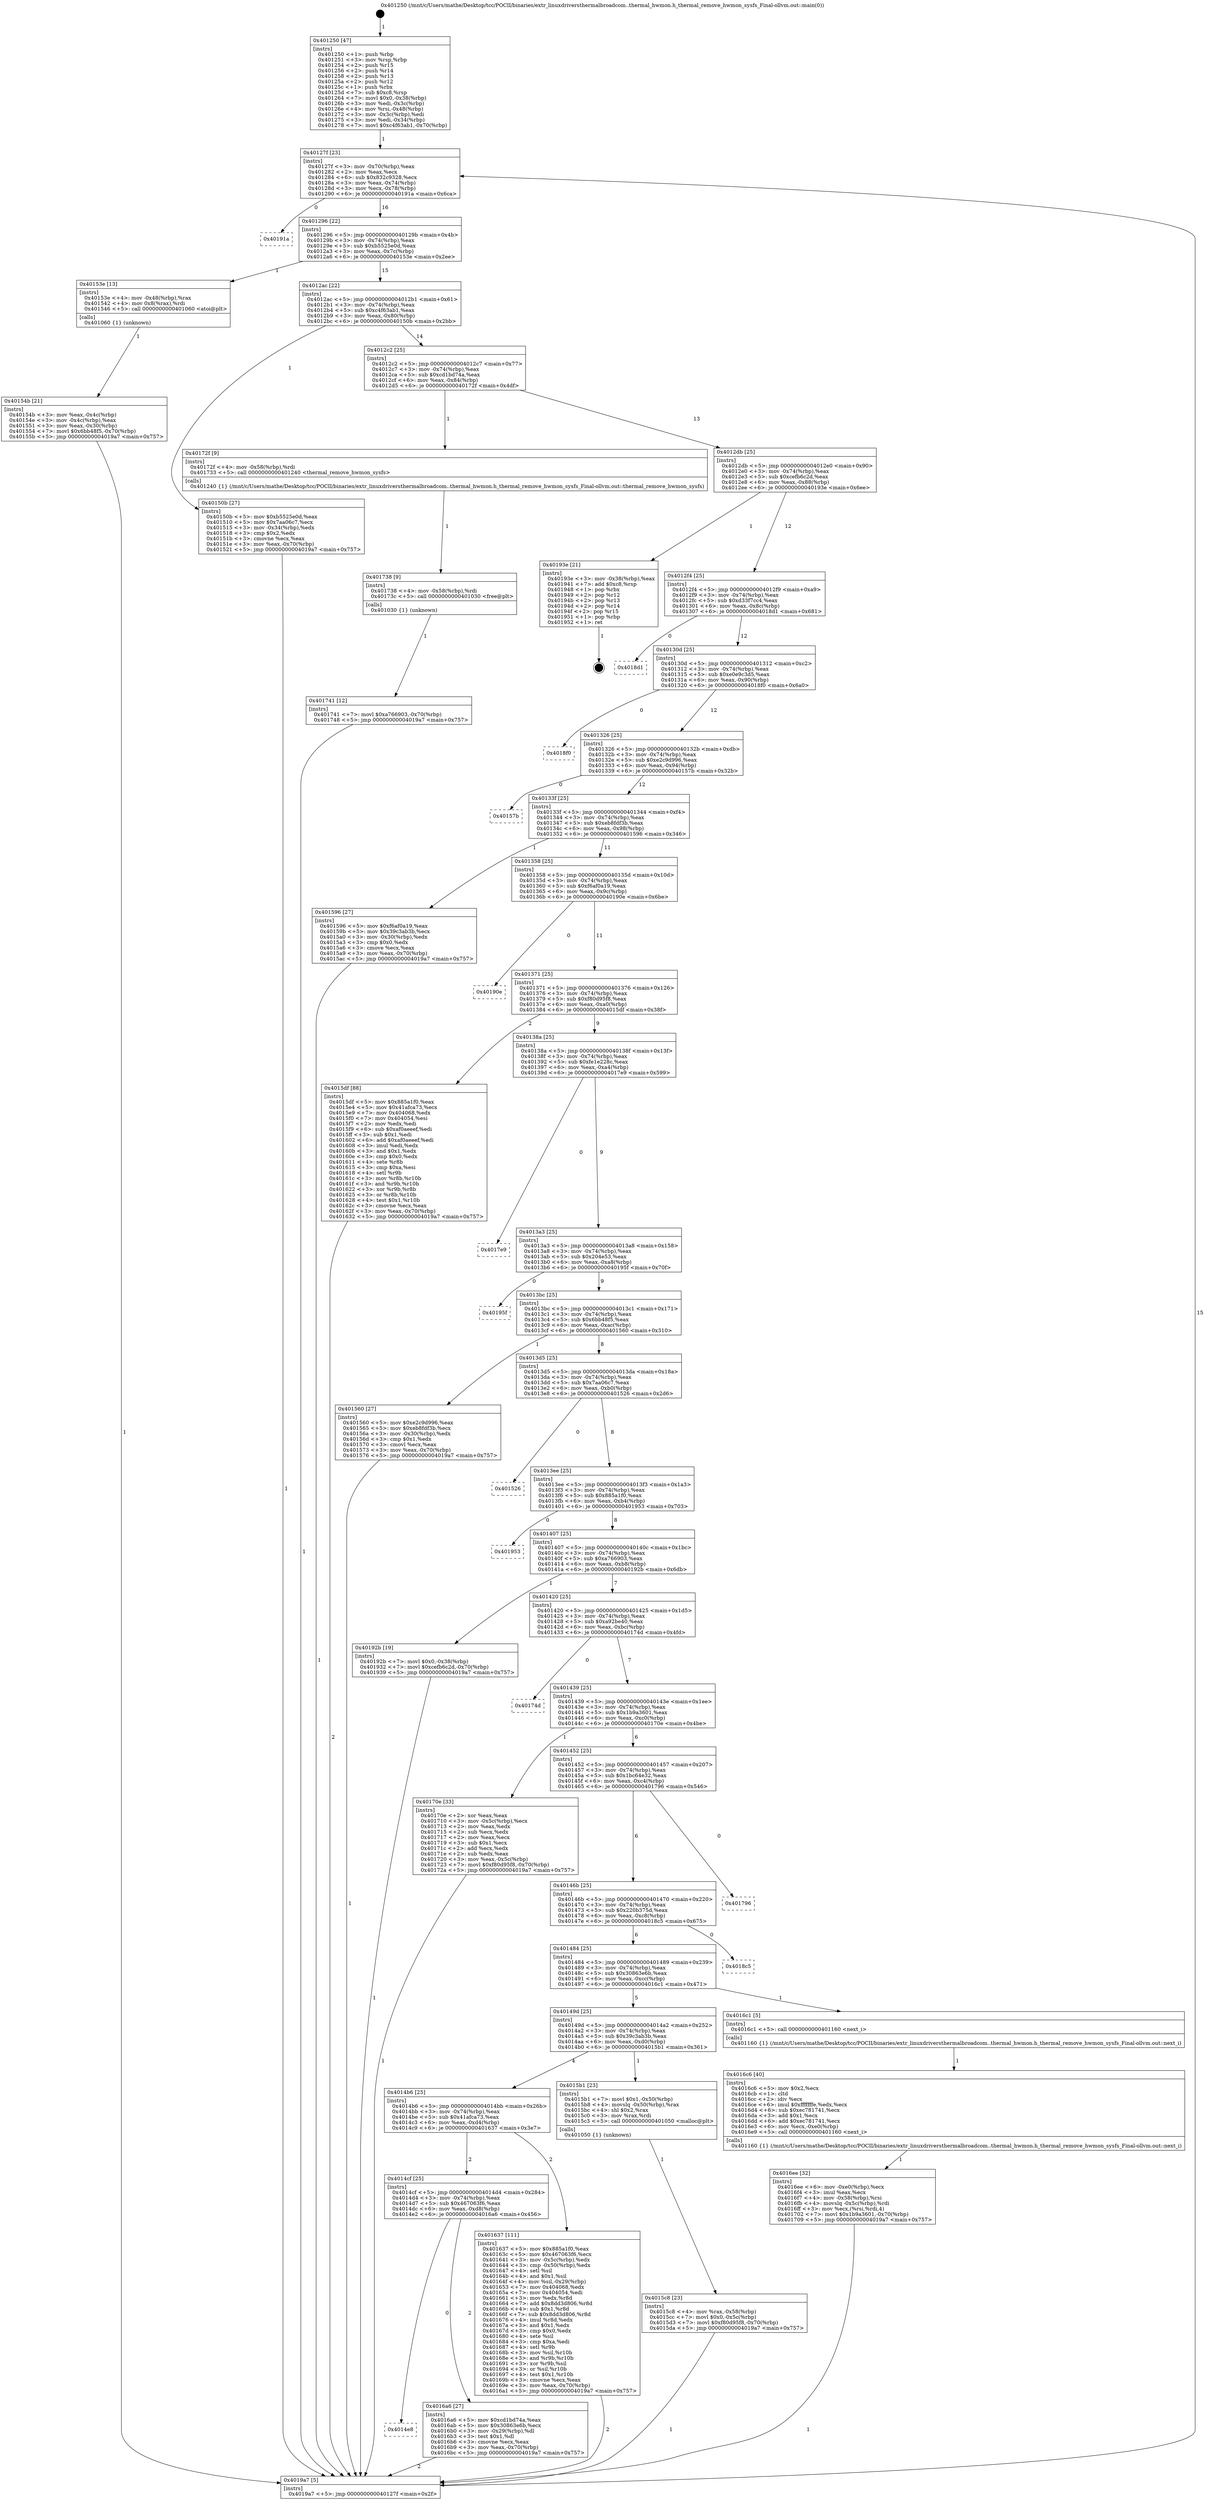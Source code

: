 digraph "0x401250" {
  label = "0x401250 (/mnt/c/Users/mathe/Desktop/tcc/POCII/binaries/extr_linuxdriversthermalbroadcom..thermal_hwmon.h_thermal_remove_hwmon_sysfs_Final-ollvm.out::main(0))"
  labelloc = "t"
  node[shape=record]

  Entry [label="",width=0.3,height=0.3,shape=circle,fillcolor=black,style=filled]
  "0x40127f" [label="{
     0x40127f [23]\l
     | [instrs]\l
     &nbsp;&nbsp;0x40127f \<+3\>: mov -0x70(%rbp),%eax\l
     &nbsp;&nbsp;0x401282 \<+2\>: mov %eax,%ecx\l
     &nbsp;&nbsp;0x401284 \<+6\>: sub $0x832c9328,%ecx\l
     &nbsp;&nbsp;0x40128a \<+3\>: mov %eax,-0x74(%rbp)\l
     &nbsp;&nbsp;0x40128d \<+3\>: mov %ecx,-0x78(%rbp)\l
     &nbsp;&nbsp;0x401290 \<+6\>: je 000000000040191a \<main+0x6ca\>\l
  }"]
  "0x40191a" [label="{
     0x40191a\l
  }", style=dashed]
  "0x401296" [label="{
     0x401296 [22]\l
     | [instrs]\l
     &nbsp;&nbsp;0x401296 \<+5\>: jmp 000000000040129b \<main+0x4b\>\l
     &nbsp;&nbsp;0x40129b \<+3\>: mov -0x74(%rbp),%eax\l
     &nbsp;&nbsp;0x40129e \<+5\>: sub $0xb5525e0d,%eax\l
     &nbsp;&nbsp;0x4012a3 \<+3\>: mov %eax,-0x7c(%rbp)\l
     &nbsp;&nbsp;0x4012a6 \<+6\>: je 000000000040153e \<main+0x2ee\>\l
  }"]
  Exit [label="",width=0.3,height=0.3,shape=circle,fillcolor=black,style=filled,peripheries=2]
  "0x40153e" [label="{
     0x40153e [13]\l
     | [instrs]\l
     &nbsp;&nbsp;0x40153e \<+4\>: mov -0x48(%rbp),%rax\l
     &nbsp;&nbsp;0x401542 \<+4\>: mov 0x8(%rax),%rdi\l
     &nbsp;&nbsp;0x401546 \<+5\>: call 0000000000401060 \<atoi@plt\>\l
     | [calls]\l
     &nbsp;&nbsp;0x401060 \{1\} (unknown)\l
  }"]
  "0x4012ac" [label="{
     0x4012ac [22]\l
     | [instrs]\l
     &nbsp;&nbsp;0x4012ac \<+5\>: jmp 00000000004012b1 \<main+0x61\>\l
     &nbsp;&nbsp;0x4012b1 \<+3\>: mov -0x74(%rbp),%eax\l
     &nbsp;&nbsp;0x4012b4 \<+5\>: sub $0xc4f63ab1,%eax\l
     &nbsp;&nbsp;0x4012b9 \<+3\>: mov %eax,-0x80(%rbp)\l
     &nbsp;&nbsp;0x4012bc \<+6\>: je 000000000040150b \<main+0x2bb\>\l
  }"]
  "0x401741" [label="{
     0x401741 [12]\l
     | [instrs]\l
     &nbsp;&nbsp;0x401741 \<+7\>: movl $0xa766903,-0x70(%rbp)\l
     &nbsp;&nbsp;0x401748 \<+5\>: jmp 00000000004019a7 \<main+0x757\>\l
  }"]
  "0x40150b" [label="{
     0x40150b [27]\l
     | [instrs]\l
     &nbsp;&nbsp;0x40150b \<+5\>: mov $0xb5525e0d,%eax\l
     &nbsp;&nbsp;0x401510 \<+5\>: mov $0x7aa06c7,%ecx\l
     &nbsp;&nbsp;0x401515 \<+3\>: mov -0x34(%rbp),%edx\l
     &nbsp;&nbsp;0x401518 \<+3\>: cmp $0x2,%edx\l
     &nbsp;&nbsp;0x40151b \<+3\>: cmovne %ecx,%eax\l
     &nbsp;&nbsp;0x40151e \<+3\>: mov %eax,-0x70(%rbp)\l
     &nbsp;&nbsp;0x401521 \<+5\>: jmp 00000000004019a7 \<main+0x757\>\l
  }"]
  "0x4012c2" [label="{
     0x4012c2 [25]\l
     | [instrs]\l
     &nbsp;&nbsp;0x4012c2 \<+5\>: jmp 00000000004012c7 \<main+0x77\>\l
     &nbsp;&nbsp;0x4012c7 \<+3\>: mov -0x74(%rbp),%eax\l
     &nbsp;&nbsp;0x4012ca \<+5\>: sub $0xcd1bd74a,%eax\l
     &nbsp;&nbsp;0x4012cf \<+6\>: mov %eax,-0x84(%rbp)\l
     &nbsp;&nbsp;0x4012d5 \<+6\>: je 000000000040172f \<main+0x4df\>\l
  }"]
  "0x4019a7" [label="{
     0x4019a7 [5]\l
     | [instrs]\l
     &nbsp;&nbsp;0x4019a7 \<+5\>: jmp 000000000040127f \<main+0x2f\>\l
  }"]
  "0x401250" [label="{
     0x401250 [47]\l
     | [instrs]\l
     &nbsp;&nbsp;0x401250 \<+1\>: push %rbp\l
     &nbsp;&nbsp;0x401251 \<+3\>: mov %rsp,%rbp\l
     &nbsp;&nbsp;0x401254 \<+2\>: push %r15\l
     &nbsp;&nbsp;0x401256 \<+2\>: push %r14\l
     &nbsp;&nbsp;0x401258 \<+2\>: push %r13\l
     &nbsp;&nbsp;0x40125a \<+2\>: push %r12\l
     &nbsp;&nbsp;0x40125c \<+1\>: push %rbx\l
     &nbsp;&nbsp;0x40125d \<+7\>: sub $0xc8,%rsp\l
     &nbsp;&nbsp;0x401264 \<+7\>: movl $0x0,-0x38(%rbp)\l
     &nbsp;&nbsp;0x40126b \<+3\>: mov %edi,-0x3c(%rbp)\l
     &nbsp;&nbsp;0x40126e \<+4\>: mov %rsi,-0x48(%rbp)\l
     &nbsp;&nbsp;0x401272 \<+3\>: mov -0x3c(%rbp),%edi\l
     &nbsp;&nbsp;0x401275 \<+3\>: mov %edi,-0x34(%rbp)\l
     &nbsp;&nbsp;0x401278 \<+7\>: movl $0xc4f63ab1,-0x70(%rbp)\l
  }"]
  "0x40154b" [label="{
     0x40154b [21]\l
     | [instrs]\l
     &nbsp;&nbsp;0x40154b \<+3\>: mov %eax,-0x4c(%rbp)\l
     &nbsp;&nbsp;0x40154e \<+3\>: mov -0x4c(%rbp),%eax\l
     &nbsp;&nbsp;0x401551 \<+3\>: mov %eax,-0x30(%rbp)\l
     &nbsp;&nbsp;0x401554 \<+7\>: movl $0x6bb48f5,-0x70(%rbp)\l
     &nbsp;&nbsp;0x40155b \<+5\>: jmp 00000000004019a7 \<main+0x757\>\l
  }"]
  "0x401738" [label="{
     0x401738 [9]\l
     | [instrs]\l
     &nbsp;&nbsp;0x401738 \<+4\>: mov -0x58(%rbp),%rdi\l
     &nbsp;&nbsp;0x40173c \<+5\>: call 0000000000401030 \<free@plt\>\l
     | [calls]\l
     &nbsp;&nbsp;0x401030 \{1\} (unknown)\l
  }"]
  "0x40172f" [label="{
     0x40172f [9]\l
     | [instrs]\l
     &nbsp;&nbsp;0x40172f \<+4\>: mov -0x58(%rbp),%rdi\l
     &nbsp;&nbsp;0x401733 \<+5\>: call 0000000000401240 \<thermal_remove_hwmon_sysfs\>\l
     | [calls]\l
     &nbsp;&nbsp;0x401240 \{1\} (/mnt/c/Users/mathe/Desktop/tcc/POCII/binaries/extr_linuxdriversthermalbroadcom..thermal_hwmon.h_thermal_remove_hwmon_sysfs_Final-ollvm.out::thermal_remove_hwmon_sysfs)\l
  }"]
  "0x4012db" [label="{
     0x4012db [25]\l
     | [instrs]\l
     &nbsp;&nbsp;0x4012db \<+5\>: jmp 00000000004012e0 \<main+0x90\>\l
     &nbsp;&nbsp;0x4012e0 \<+3\>: mov -0x74(%rbp),%eax\l
     &nbsp;&nbsp;0x4012e3 \<+5\>: sub $0xcefb6c2d,%eax\l
     &nbsp;&nbsp;0x4012e8 \<+6\>: mov %eax,-0x88(%rbp)\l
     &nbsp;&nbsp;0x4012ee \<+6\>: je 000000000040193e \<main+0x6ee\>\l
  }"]
  "0x4016ee" [label="{
     0x4016ee [32]\l
     | [instrs]\l
     &nbsp;&nbsp;0x4016ee \<+6\>: mov -0xe0(%rbp),%ecx\l
     &nbsp;&nbsp;0x4016f4 \<+3\>: imul %eax,%ecx\l
     &nbsp;&nbsp;0x4016f7 \<+4\>: mov -0x58(%rbp),%rsi\l
     &nbsp;&nbsp;0x4016fb \<+4\>: movslq -0x5c(%rbp),%rdi\l
     &nbsp;&nbsp;0x4016ff \<+3\>: mov %ecx,(%rsi,%rdi,4)\l
     &nbsp;&nbsp;0x401702 \<+7\>: movl $0x1b9a3601,-0x70(%rbp)\l
     &nbsp;&nbsp;0x401709 \<+5\>: jmp 00000000004019a7 \<main+0x757\>\l
  }"]
  "0x40193e" [label="{
     0x40193e [21]\l
     | [instrs]\l
     &nbsp;&nbsp;0x40193e \<+3\>: mov -0x38(%rbp),%eax\l
     &nbsp;&nbsp;0x401941 \<+7\>: add $0xc8,%rsp\l
     &nbsp;&nbsp;0x401948 \<+1\>: pop %rbx\l
     &nbsp;&nbsp;0x401949 \<+2\>: pop %r12\l
     &nbsp;&nbsp;0x40194b \<+2\>: pop %r13\l
     &nbsp;&nbsp;0x40194d \<+2\>: pop %r14\l
     &nbsp;&nbsp;0x40194f \<+2\>: pop %r15\l
     &nbsp;&nbsp;0x401951 \<+1\>: pop %rbp\l
     &nbsp;&nbsp;0x401952 \<+1\>: ret\l
  }"]
  "0x4012f4" [label="{
     0x4012f4 [25]\l
     | [instrs]\l
     &nbsp;&nbsp;0x4012f4 \<+5\>: jmp 00000000004012f9 \<main+0xa9\>\l
     &nbsp;&nbsp;0x4012f9 \<+3\>: mov -0x74(%rbp),%eax\l
     &nbsp;&nbsp;0x4012fc \<+5\>: sub $0xd33f7cc4,%eax\l
     &nbsp;&nbsp;0x401301 \<+6\>: mov %eax,-0x8c(%rbp)\l
     &nbsp;&nbsp;0x401307 \<+6\>: je 00000000004018d1 \<main+0x681\>\l
  }"]
  "0x4016c6" [label="{
     0x4016c6 [40]\l
     | [instrs]\l
     &nbsp;&nbsp;0x4016c6 \<+5\>: mov $0x2,%ecx\l
     &nbsp;&nbsp;0x4016cb \<+1\>: cltd\l
     &nbsp;&nbsp;0x4016cc \<+2\>: idiv %ecx\l
     &nbsp;&nbsp;0x4016ce \<+6\>: imul $0xfffffffe,%edx,%ecx\l
     &nbsp;&nbsp;0x4016d4 \<+6\>: sub $0xec781741,%ecx\l
     &nbsp;&nbsp;0x4016da \<+3\>: add $0x1,%ecx\l
     &nbsp;&nbsp;0x4016dd \<+6\>: add $0xec781741,%ecx\l
     &nbsp;&nbsp;0x4016e3 \<+6\>: mov %ecx,-0xe0(%rbp)\l
     &nbsp;&nbsp;0x4016e9 \<+5\>: call 0000000000401160 \<next_i\>\l
     | [calls]\l
     &nbsp;&nbsp;0x401160 \{1\} (/mnt/c/Users/mathe/Desktop/tcc/POCII/binaries/extr_linuxdriversthermalbroadcom..thermal_hwmon.h_thermal_remove_hwmon_sysfs_Final-ollvm.out::next_i)\l
  }"]
  "0x4018d1" [label="{
     0x4018d1\l
  }", style=dashed]
  "0x40130d" [label="{
     0x40130d [25]\l
     | [instrs]\l
     &nbsp;&nbsp;0x40130d \<+5\>: jmp 0000000000401312 \<main+0xc2\>\l
     &nbsp;&nbsp;0x401312 \<+3\>: mov -0x74(%rbp),%eax\l
     &nbsp;&nbsp;0x401315 \<+5\>: sub $0xe0e9c3d5,%eax\l
     &nbsp;&nbsp;0x40131a \<+6\>: mov %eax,-0x90(%rbp)\l
     &nbsp;&nbsp;0x401320 \<+6\>: je 00000000004018f0 \<main+0x6a0\>\l
  }"]
  "0x4014e8" [label="{
     0x4014e8\l
  }", style=dashed]
  "0x4018f0" [label="{
     0x4018f0\l
  }", style=dashed]
  "0x401326" [label="{
     0x401326 [25]\l
     | [instrs]\l
     &nbsp;&nbsp;0x401326 \<+5\>: jmp 000000000040132b \<main+0xdb\>\l
     &nbsp;&nbsp;0x40132b \<+3\>: mov -0x74(%rbp),%eax\l
     &nbsp;&nbsp;0x40132e \<+5\>: sub $0xe2c9d996,%eax\l
     &nbsp;&nbsp;0x401333 \<+6\>: mov %eax,-0x94(%rbp)\l
     &nbsp;&nbsp;0x401339 \<+6\>: je 000000000040157b \<main+0x32b\>\l
  }"]
  "0x4016a6" [label="{
     0x4016a6 [27]\l
     | [instrs]\l
     &nbsp;&nbsp;0x4016a6 \<+5\>: mov $0xcd1bd74a,%eax\l
     &nbsp;&nbsp;0x4016ab \<+5\>: mov $0x30863e6b,%ecx\l
     &nbsp;&nbsp;0x4016b0 \<+3\>: mov -0x29(%rbp),%dl\l
     &nbsp;&nbsp;0x4016b3 \<+3\>: test $0x1,%dl\l
     &nbsp;&nbsp;0x4016b6 \<+3\>: cmovne %ecx,%eax\l
     &nbsp;&nbsp;0x4016b9 \<+3\>: mov %eax,-0x70(%rbp)\l
     &nbsp;&nbsp;0x4016bc \<+5\>: jmp 00000000004019a7 \<main+0x757\>\l
  }"]
  "0x40157b" [label="{
     0x40157b\l
  }", style=dashed]
  "0x40133f" [label="{
     0x40133f [25]\l
     | [instrs]\l
     &nbsp;&nbsp;0x40133f \<+5\>: jmp 0000000000401344 \<main+0xf4\>\l
     &nbsp;&nbsp;0x401344 \<+3\>: mov -0x74(%rbp),%eax\l
     &nbsp;&nbsp;0x401347 \<+5\>: sub $0xeb8fdf3b,%eax\l
     &nbsp;&nbsp;0x40134c \<+6\>: mov %eax,-0x98(%rbp)\l
     &nbsp;&nbsp;0x401352 \<+6\>: je 0000000000401596 \<main+0x346\>\l
  }"]
  "0x4014cf" [label="{
     0x4014cf [25]\l
     | [instrs]\l
     &nbsp;&nbsp;0x4014cf \<+5\>: jmp 00000000004014d4 \<main+0x284\>\l
     &nbsp;&nbsp;0x4014d4 \<+3\>: mov -0x74(%rbp),%eax\l
     &nbsp;&nbsp;0x4014d7 \<+5\>: sub $0x467063f6,%eax\l
     &nbsp;&nbsp;0x4014dc \<+6\>: mov %eax,-0xd8(%rbp)\l
     &nbsp;&nbsp;0x4014e2 \<+6\>: je 00000000004016a6 \<main+0x456\>\l
  }"]
  "0x401596" [label="{
     0x401596 [27]\l
     | [instrs]\l
     &nbsp;&nbsp;0x401596 \<+5\>: mov $0xf6af0a19,%eax\l
     &nbsp;&nbsp;0x40159b \<+5\>: mov $0x39c3ab3b,%ecx\l
     &nbsp;&nbsp;0x4015a0 \<+3\>: mov -0x30(%rbp),%edx\l
     &nbsp;&nbsp;0x4015a3 \<+3\>: cmp $0x0,%edx\l
     &nbsp;&nbsp;0x4015a6 \<+3\>: cmove %ecx,%eax\l
     &nbsp;&nbsp;0x4015a9 \<+3\>: mov %eax,-0x70(%rbp)\l
     &nbsp;&nbsp;0x4015ac \<+5\>: jmp 00000000004019a7 \<main+0x757\>\l
  }"]
  "0x401358" [label="{
     0x401358 [25]\l
     | [instrs]\l
     &nbsp;&nbsp;0x401358 \<+5\>: jmp 000000000040135d \<main+0x10d\>\l
     &nbsp;&nbsp;0x40135d \<+3\>: mov -0x74(%rbp),%eax\l
     &nbsp;&nbsp;0x401360 \<+5\>: sub $0xf6af0a19,%eax\l
     &nbsp;&nbsp;0x401365 \<+6\>: mov %eax,-0x9c(%rbp)\l
     &nbsp;&nbsp;0x40136b \<+6\>: je 000000000040190e \<main+0x6be\>\l
  }"]
  "0x401637" [label="{
     0x401637 [111]\l
     | [instrs]\l
     &nbsp;&nbsp;0x401637 \<+5\>: mov $0x885a1f0,%eax\l
     &nbsp;&nbsp;0x40163c \<+5\>: mov $0x467063f6,%ecx\l
     &nbsp;&nbsp;0x401641 \<+3\>: mov -0x5c(%rbp),%edx\l
     &nbsp;&nbsp;0x401644 \<+3\>: cmp -0x50(%rbp),%edx\l
     &nbsp;&nbsp;0x401647 \<+4\>: setl %sil\l
     &nbsp;&nbsp;0x40164b \<+4\>: and $0x1,%sil\l
     &nbsp;&nbsp;0x40164f \<+4\>: mov %sil,-0x29(%rbp)\l
     &nbsp;&nbsp;0x401653 \<+7\>: mov 0x404068,%edx\l
     &nbsp;&nbsp;0x40165a \<+7\>: mov 0x404054,%edi\l
     &nbsp;&nbsp;0x401661 \<+3\>: mov %edx,%r8d\l
     &nbsp;&nbsp;0x401664 \<+7\>: add $0x8dd3d806,%r8d\l
     &nbsp;&nbsp;0x40166b \<+4\>: sub $0x1,%r8d\l
     &nbsp;&nbsp;0x40166f \<+7\>: sub $0x8dd3d806,%r8d\l
     &nbsp;&nbsp;0x401676 \<+4\>: imul %r8d,%edx\l
     &nbsp;&nbsp;0x40167a \<+3\>: and $0x1,%edx\l
     &nbsp;&nbsp;0x40167d \<+3\>: cmp $0x0,%edx\l
     &nbsp;&nbsp;0x401680 \<+4\>: sete %sil\l
     &nbsp;&nbsp;0x401684 \<+3\>: cmp $0xa,%edi\l
     &nbsp;&nbsp;0x401687 \<+4\>: setl %r9b\l
     &nbsp;&nbsp;0x40168b \<+3\>: mov %sil,%r10b\l
     &nbsp;&nbsp;0x40168e \<+3\>: and %r9b,%r10b\l
     &nbsp;&nbsp;0x401691 \<+3\>: xor %r9b,%sil\l
     &nbsp;&nbsp;0x401694 \<+3\>: or %sil,%r10b\l
     &nbsp;&nbsp;0x401697 \<+4\>: test $0x1,%r10b\l
     &nbsp;&nbsp;0x40169b \<+3\>: cmovne %ecx,%eax\l
     &nbsp;&nbsp;0x40169e \<+3\>: mov %eax,-0x70(%rbp)\l
     &nbsp;&nbsp;0x4016a1 \<+5\>: jmp 00000000004019a7 \<main+0x757\>\l
  }"]
  "0x40190e" [label="{
     0x40190e\l
  }", style=dashed]
  "0x401371" [label="{
     0x401371 [25]\l
     | [instrs]\l
     &nbsp;&nbsp;0x401371 \<+5\>: jmp 0000000000401376 \<main+0x126\>\l
     &nbsp;&nbsp;0x401376 \<+3\>: mov -0x74(%rbp),%eax\l
     &nbsp;&nbsp;0x401379 \<+5\>: sub $0xf80d95f8,%eax\l
     &nbsp;&nbsp;0x40137e \<+6\>: mov %eax,-0xa0(%rbp)\l
     &nbsp;&nbsp;0x401384 \<+6\>: je 00000000004015df \<main+0x38f\>\l
  }"]
  "0x4015c8" [label="{
     0x4015c8 [23]\l
     | [instrs]\l
     &nbsp;&nbsp;0x4015c8 \<+4\>: mov %rax,-0x58(%rbp)\l
     &nbsp;&nbsp;0x4015cc \<+7\>: movl $0x0,-0x5c(%rbp)\l
     &nbsp;&nbsp;0x4015d3 \<+7\>: movl $0xf80d95f8,-0x70(%rbp)\l
     &nbsp;&nbsp;0x4015da \<+5\>: jmp 00000000004019a7 \<main+0x757\>\l
  }"]
  "0x4015df" [label="{
     0x4015df [88]\l
     | [instrs]\l
     &nbsp;&nbsp;0x4015df \<+5\>: mov $0x885a1f0,%eax\l
     &nbsp;&nbsp;0x4015e4 \<+5\>: mov $0x41afca73,%ecx\l
     &nbsp;&nbsp;0x4015e9 \<+7\>: mov 0x404068,%edx\l
     &nbsp;&nbsp;0x4015f0 \<+7\>: mov 0x404054,%esi\l
     &nbsp;&nbsp;0x4015f7 \<+2\>: mov %edx,%edi\l
     &nbsp;&nbsp;0x4015f9 \<+6\>: sub $0xaf0aeeef,%edi\l
     &nbsp;&nbsp;0x4015ff \<+3\>: sub $0x1,%edi\l
     &nbsp;&nbsp;0x401602 \<+6\>: add $0xaf0aeeef,%edi\l
     &nbsp;&nbsp;0x401608 \<+3\>: imul %edi,%edx\l
     &nbsp;&nbsp;0x40160b \<+3\>: and $0x1,%edx\l
     &nbsp;&nbsp;0x40160e \<+3\>: cmp $0x0,%edx\l
     &nbsp;&nbsp;0x401611 \<+4\>: sete %r8b\l
     &nbsp;&nbsp;0x401615 \<+3\>: cmp $0xa,%esi\l
     &nbsp;&nbsp;0x401618 \<+4\>: setl %r9b\l
     &nbsp;&nbsp;0x40161c \<+3\>: mov %r8b,%r10b\l
     &nbsp;&nbsp;0x40161f \<+3\>: and %r9b,%r10b\l
     &nbsp;&nbsp;0x401622 \<+3\>: xor %r9b,%r8b\l
     &nbsp;&nbsp;0x401625 \<+3\>: or %r8b,%r10b\l
     &nbsp;&nbsp;0x401628 \<+4\>: test $0x1,%r10b\l
     &nbsp;&nbsp;0x40162c \<+3\>: cmovne %ecx,%eax\l
     &nbsp;&nbsp;0x40162f \<+3\>: mov %eax,-0x70(%rbp)\l
     &nbsp;&nbsp;0x401632 \<+5\>: jmp 00000000004019a7 \<main+0x757\>\l
  }"]
  "0x40138a" [label="{
     0x40138a [25]\l
     | [instrs]\l
     &nbsp;&nbsp;0x40138a \<+5\>: jmp 000000000040138f \<main+0x13f\>\l
     &nbsp;&nbsp;0x40138f \<+3\>: mov -0x74(%rbp),%eax\l
     &nbsp;&nbsp;0x401392 \<+5\>: sub $0xfe1e228c,%eax\l
     &nbsp;&nbsp;0x401397 \<+6\>: mov %eax,-0xa4(%rbp)\l
     &nbsp;&nbsp;0x40139d \<+6\>: je 00000000004017e9 \<main+0x599\>\l
  }"]
  "0x4014b6" [label="{
     0x4014b6 [25]\l
     | [instrs]\l
     &nbsp;&nbsp;0x4014b6 \<+5\>: jmp 00000000004014bb \<main+0x26b\>\l
     &nbsp;&nbsp;0x4014bb \<+3\>: mov -0x74(%rbp),%eax\l
     &nbsp;&nbsp;0x4014be \<+5\>: sub $0x41afca73,%eax\l
     &nbsp;&nbsp;0x4014c3 \<+6\>: mov %eax,-0xd4(%rbp)\l
     &nbsp;&nbsp;0x4014c9 \<+6\>: je 0000000000401637 \<main+0x3e7\>\l
  }"]
  "0x4017e9" [label="{
     0x4017e9\l
  }", style=dashed]
  "0x4013a3" [label="{
     0x4013a3 [25]\l
     | [instrs]\l
     &nbsp;&nbsp;0x4013a3 \<+5\>: jmp 00000000004013a8 \<main+0x158\>\l
     &nbsp;&nbsp;0x4013a8 \<+3\>: mov -0x74(%rbp),%eax\l
     &nbsp;&nbsp;0x4013ab \<+5\>: sub $0x204e53,%eax\l
     &nbsp;&nbsp;0x4013b0 \<+6\>: mov %eax,-0xa8(%rbp)\l
     &nbsp;&nbsp;0x4013b6 \<+6\>: je 000000000040195f \<main+0x70f\>\l
  }"]
  "0x4015b1" [label="{
     0x4015b1 [23]\l
     | [instrs]\l
     &nbsp;&nbsp;0x4015b1 \<+7\>: movl $0x1,-0x50(%rbp)\l
     &nbsp;&nbsp;0x4015b8 \<+4\>: movslq -0x50(%rbp),%rax\l
     &nbsp;&nbsp;0x4015bc \<+4\>: shl $0x2,%rax\l
     &nbsp;&nbsp;0x4015c0 \<+3\>: mov %rax,%rdi\l
     &nbsp;&nbsp;0x4015c3 \<+5\>: call 0000000000401050 \<malloc@plt\>\l
     | [calls]\l
     &nbsp;&nbsp;0x401050 \{1\} (unknown)\l
  }"]
  "0x40195f" [label="{
     0x40195f\l
  }", style=dashed]
  "0x4013bc" [label="{
     0x4013bc [25]\l
     | [instrs]\l
     &nbsp;&nbsp;0x4013bc \<+5\>: jmp 00000000004013c1 \<main+0x171\>\l
     &nbsp;&nbsp;0x4013c1 \<+3\>: mov -0x74(%rbp),%eax\l
     &nbsp;&nbsp;0x4013c4 \<+5\>: sub $0x6bb48f5,%eax\l
     &nbsp;&nbsp;0x4013c9 \<+6\>: mov %eax,-0xac(%rbp)\l
     &nbsp;&nbsp;0x4013cf \<+6\>: je 0000000000401560 \<main+0x310\>\l
  }"]
  "0x40149d" [label="{
     0x40149d [25]\l
     | [instrs]\l
     &nbsp;&nbsp;0x40149d \<+5\>: jmp 00000000004014a2 \<main+0x252\>\l
     &nbsp;&nbsp;0x4014a2 \<+3\>: mov -0x74(%rbp),%eax\l
     &nbsp;&nbsp;0x4014a5 \<+5\>: sub $0x39c3ab3b,%eax\l
     &nbsp;&nbsp;0x4014aa \<+6\>: mov %eax,-0xd0(%rbp)\l
     &nbsp;&nbsp;0x4014b0 \<+6\>: je 00000000004015b1 \<main+0x361\>\l
  }"]
  "0x401560" [label="{
     0x401560 [27]\l
     | [instrs]\l
     &nbsp;&nbsp;0x401560 \<+5\>: mov $0xe2c9d996,%eax\l
     &nbsp;&nbsp;0x401565 \<+5\>: mov $0xeb8fdf3b,%ecx\l
     &nbsp;&nbsp;0x40156a \<+3\>: mov -0x30(%rbp),%edx\l
     &nbsp;&nbsp;0x40156d \<+3\>: cmp $0x1,%edx\l
     &nbsp;&nbsp;0x401570 \<+3\>: cmovl %ecx,%eax\l
     &nbsp;&nbsp;0x401573 \<+3\>: mov %eax,-0x70(%rbp)\l
     &nbsp;&nbsp;0x401576 \<+5\>: jmp 00000000004019a7 \<main+0x757\>\l
  }"]
  "0x4013d5" [label="{
     0x4013d5 [25]\l
     | [instrs]\l
     &nbsp;&nbsp;0x4013d5 \<+5\>: jmp 00000000004013da \<main+0x18a\>\l
     &nbsp;&nbsp;0x4013da \<+3\>: mov -0x74(%rbp),%eax\l
     &nbsp;&nbsp;0x4013dd \<+5\>: sub $0x7aa06c7,%eax\l
     &nbsp;&nbsp;0x4013e2 \<+6\>: mov %eax,-0xb0(%rbp)\l
     &nbsp;&nbsp;0x4013e8 \<+6\>: je 0000000000401526 \<main+0x2d6\>\l
  }"]
  "0x4016c1" [label="{
     0x4016c1 [5]\l
     | [instrs]\l
     &nbsp;&nbsp;0x4016c1 \<+5\>: call 0000000000401160 \<next_i\>\l
     | [calls]\l
     &nbsp;&nbsp;0x401160 \{1\} (/mnt/c/Users/mathe/Desktop/tcc/POCII/binaries/extr_linuxdriversthermalbroadcom..thermal_hwmon.h_thermal_remove_hwmon_sysfs_Final-ollvm.out::next_i)\l
  }"]
  "0x401526" [label="{
     0x401526\l
  }", style=dashed]
  "0x4013ee" [label="{
     0x4013ee [25]\l
     | [instrs]\l
     &nbsp;&nbsp;0x4013ee \<+5\>: jmp 00000000004013f3 \<main+0x1a3\>\l
     &nbsp;&nbsp;0x4013f3 \<+3\>: mov -0x74(%rbp),%eax\l
     &nbsp;&nbsp;0x4013f6 \<+5\>: sub $0x885a1f0,%eax\l
     &nbsp;&nbsp;0x4013fb \<+6\>: mov %eax,-0xb4(%rbp)\l
     &nbsp;&nbsp;0x401401 \<+6\>: je 0000000000401953 \<main+0x703\>\l
  }"]
  "0x401484" [label="{
     0x401484 [25]\l
     | [instrs]\l
     &nbsp;&nbsp;0x401484 \<+5\>: jmp 0000000000401489 \<main+0x239\>\l
     &nbsp;&nbsp;0x401489 \<+3\>: mov -0x74(%rbp),%eax\l
     &nbsp;&nbsp;0x40148c \<+5\>: sub $0x30863e6b,%eax\l
     &nbsp;&nbsp;0x401491 \<+6\>: mov %eax,-0xcc(%rbp)\l
     &nbsp;&nbsp;0x401497 \<+6\>: je 00000000004016c1 \<main+0x471\>\l
  }"]
  "0x401953" [label="{
     0x401953\l
  }", style=dashed]
  "0x401407" [label="{
     0x401407 [25]\l
     | [instrs]\l
     &nbsp;&nbsp;0x401407 \<+5\>: jmp 000000000040140c \<main+0x1bc\>\l
     &nbsp;&nbsp;0x40140c \<+3\>: mov -0x74(%rbp),%eax\l
     &nbsp;&nbsp;0x40140f \<+5\>: sub $0xa766903,%eax\l
     &nbsp;&nbsp;0x401414 \<+6\>: mov %eax,-0xb8(%rbp)\l
     &nbsp;&nbsp;0x40141a \<+6\>: je 000000000040192b \<main+0x6db\>\l
  }"]
  "0x4018c5" [label="{
     0x4018c5\l
  }", style=dashed]
  "0x40192b" [label="{
     0x40192b [19]\l
     | [instrs]\l
     &nbsp;&nbsp;0x40192b \<+7\>: movl $0x0,-0x38(%rbp)\l
     &nbsp;&nbsp;0x401932 \<+7\>: movl $0xcefb6c2d,-0x70(%rbp)\l
     &nbsp;&nbsp;0x401939 \<+5\>: jmp 00000000004019a7 \<main+0x757\>\l
  }"]
  "0x401420" [label="{
     0x401420 [25]\l
     | [instrs]\l
     &nbsp;&nbsp;0x401420 \<+5\>: jmp 0000000000401425 \<main+0x1d5\>\l
     &nbsp;&nbsp;0x401425 \<+3\>: mov -0x74(%rbp),%eax\l
     &nbsp;&nbsp;0x401428 \<+5\>: sub $0xa92be40,%eax\l
     &nbsp;&nbsp;0x40142d \<+6\>: mov %eax,-0xbc(%rbp)\l
     &nbsp;&nbsp;0x401433 \<+6\>: je 000000000040174d \<main+0x4fd\>\l
  }"]
  "0x40146b" [label="{
     0x40146b [25]\l
     | [instrs]\l
     &nbsp;&nbsp;0x40146b \<+5\>: jmp 0000000000401470 \<main+0x220\>\l
     &nbsp;&nbsp;0x401470 \<+3\>: mov -0x74(%rbp),%eax\l
     &nbsp;&nbsp;0x401473 \<+5\>: sub $0x220b375d,%eax\l
     &nbsp;&nbsp;0x401478 \<+6\>: mov %eax,-0xc8(%rbp)\l
     &nbsp;&nbsp;0x40147e \<+6\>: je 00000000004018c5 \<main+0x675\>\l
  }"]
  "0x40174d" [label="{
     0x40174d\l
  }", style=dashed]
  "0x401439" [label="{
     0x401439 [25]\l
     | [instrs]\l
     &nbsp;&nbsp;0x401439 \<+5\>: jmp 000000000040143e \<main+0x1ee\>\l
     &nbsp;&nbsp;0x40143e \<+3\>: mov -0x74(%rbp),%eax\l
     &nbsp;&nbsp;0x401441 \<+5\>: sub $0x1b9a3601,%eax\l
     &nbsp;&nbsp;0x401446 \<+6\>: mov %eax,-0xc0(%rbp)\l
     &nbsp;&nbsp;0x40144c \<+6\>: je 000000000040170e \<main+0x4be\>\l
  }"]
  "0x401796" [label="{
     0x401796\l
  }", style=dashed]
  "0x40170e" [label="{
     0x40170e [33]\l
     | [instrs]\l
     &nbsp;&nbsp;0x40170e \<+2\>: xor %eax,%eax\l
     &nbsp;&nbsp;0x401710 \<+3\>: mov -0x5c(%rbp),%ecx\l
     &nbsp;&nbsp;0x401713 \<+2\>: mov %eax,%edx\l
     &nbsp;&nbsp;0x401715 \<+2\>: sub %ecx,%edx\l
     &nbsp;&nbsp;0x401717 \<+2\>: mov %eax,%ecx\l
     &nbsp;&nbsp;0x401719 \<+3\>: sub $0x1,%ecx\l
     &nbsp;&nbsp;0x40171c \<+2\>: add %ecx,%edx\l
     &nbsp;&nbsp;0x40171e \<+2\>: sub %edx,%eax\l
     &nbsp;&nbsp;0x401720 \<+3\>: mov %eax,-0x5c(%rbp)\l
     &nbsp;&nbsp;0x401723 \<+7\>: movl $0xf80d95f8,-0x70(%rbp)\l
     &nbsp;&nbsp;0x40172a \<+5\>: jmp 00000000004019a7 \<main+0x757\>\l
  }"]
  "0x401452" [label="{
     0x401452 [25]\l
     | [instrs]\l
     &nbsp;&nbsp;0x401452 \<+5\>: jmp 0000000000401457 \<main+0x207\>\l
     &nbsp;&nbsp;0x401457 \<+3\>: mov -0x74(%rbp),%eax\l
     &nbsp;&nbsp;0x40145a \<+5\>: sub $0x1bc64e32,%eax\l
     &nbsp;&nbsp;0x40145f \<+6\>: mov %eax,-0xc4(%rbp)\l
     &nbsp;&nbsp;0x401465 \<+6\>: je 0000000000401796 \<main+0x546\>\l
  }"]
  Entry -> "0x401250" [label=" 1"]
  "0x40127f" -> "0x40191a" [label=" 0"]
  "0x40127f" -> "0x401296" [label=" 16"]
  "0x40193e" -> Exit [label=" 1"]
  "0x401296" -> "0x40153e" [label=" 1"]
  "0x401296" -> "0x4012ac" [label=" 15"]
  "0x40192b" -> "0x4019a7" [label=" 1"]
  "0x4012ac" -> "0x40150b" [label=" 1"]
  "0x4012ac" -> "0x4012c2" [label=" 14"]
  "0x40150b" -> "0x4019a7" [label=" 1"]
  "0x401250" -> "0x40127f" [label=" 1"]
  "0x4019a7" -> "0x40127f" [label=" 15"]
  "0x40153e" -> "0x40154b" [label=" 1"]
  "0x40154b" -> "0x4019a7" [label=" 1"]
  "0x401741" -> "0x4019a7" [label=" 1"]
  "0x4012c2" -> "0x40172f" [label=" 1"]
  "0x4012c2" -> "0x4012db" [label=" 13"]
  "0x401738" -> "0x401741" [label=" 1"]
  "0x4012db" -> "0x40193e" [label=" 1"]
  "0x4012db" -> "0x4012f4" [label=" 12"]
  "0x40172f" -> "0x401738" [label=" 1"]
  "0x4012f4" -> "0x4018d1" [label=" 0"]
  "0x4012f4" -> "0x40130d" [label=" 12"]
  "0x40170e" -> "0x4019a7" [label=" 1"]
  "0x40130d" -> "0x4018f0" [label=" 0"]
  "0x40130d" -> "0x401326" [label=" 12"]
  "0x4016ee" -> "0x4019a7" [label=" 1"]
  "0x401326" -> "0x40157b" [label=" 0"]
  "0x401326" -> "0x40133f" [label=" 12"]
  "0x4016c6" -> "0x4016ee" [label=" 1"]
  "0x40133f" -> "0x401596" [label=" 1"]
  "0x40133f" -> "0x401358" [label=" 11"]
  "0x4016a6" -> "0x4019a7" [label=" 2"]
  "0x401358" -> "0x40190e" [label=" 0"]
  "0x401358" -> "0x401371" [label=" 11"]
  "0x4014cf" -> "0x4014e8" [label=" 0"]
  "0x401371" -> "0x4015df" [label=" 2"]
  "0x401371" -> "0x40138a" [label=" 9"]
  "0x4016c1" -> "0x4016c6" [label=" 1"]
  "0x40138a" -> "0x4017e9" [label=" 0"]
  "0x40138a" -> "0x4013a3" [label=" 9"]
  "0x401637" -> "0x4019a7" [label=" 2"]
  "0x4013a3" -> "0x40195f" [label=" 0"]
  "0x4013a3" -> "0x4013bc" [label=" 9"]
  "0x4014b6" -> "0x4014cf" [label=" 2"]
  "0x4013bc" -> "0x401560" [label=" 1"]
  "0x4013bc" -> "0x4013d5" [label=" 8"]
  "0x401560" -> "0x4019a7" [label=" 1"]
  "0x401596" -> "0x4019a7" [label=" 1"]
  "0x4014cf" -> "0x4016a6" [label=" 2"]
  "0x4013d5" -> "0x401526" [label=" 0"]
  "0x4013d5" -> "0x4013ee" [label=" 8"]
  "0x4015df" -> "0x4019a7" [label=" 2"]
  "0x4013ee" -> "0x401953" [label=" 0"]
  "0x4013ee" -> "0x401407" [label=" 8"]
  "0x4015b1" -> "0x4015c8" [label=" 1"]
  "0x401407" -> "0x40192b" [label=" 1"]
  "0x401407" -> "0x401420" [label=" 7"]
  "0x40149d" -> "0x4014b6" [label=" 4"]
  "0x401420" -> "0x40174d" [label=" 0"]
  "0x401420" -> "0x401439" [label=" 7"]
  "0x4014b6" -> "0x401637" [label=" 2"]
  "0x401439" -> "0x40170e" [label=" 1"]
  "0x401439" -> "0x401452" [label=" 6"]
  "0x401484" -> "0x40149d" [label=" 5"]
  "0x401452" -> "0x401796" [label=" 0"]
  "0x401452" -> "0x40146b" [label=" 6"]
  "0x40149d" -> "0x4015b1" [label=" 1"]
  "0x40146b" -> "0x4018c5" [label=" 0"]
  "0x40146b" -> "0x401484" [label=" 6"]
  "0x4015c8" -> "0x4019a7" [label=" 1"]
  "0x401484" -> "0x4016c1" [label=" 1"]
}

